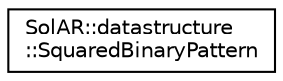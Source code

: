 digraph "Graphical Class Hierarchy"
{
 // LATEX_PDF_SIZE
  edge [fontname="Helvetica",fontsize="10",labelfontname="Helvetica",labelfontsize="10"];
  node [fontname="Helvetica",fontsize="10",shape=record];
  rankdir="LR";
  Node0 [label="SolAR::datastructure\l::SquaredBinaryPattern",height=0.2,width=0.4,color="black", fillcolor="white", style="filled",URL="$class_sol_a_r_1_1datastructure_1_1_squared_binary_pattern.html",tooltip="A SquaredBinaryPattern defined with a binary regular grid."];
}

